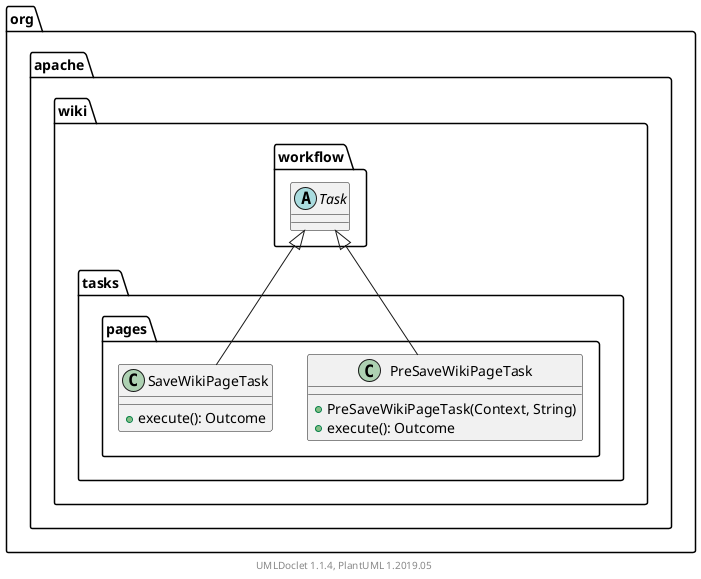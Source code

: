 @startuml

    namespace org.apache.wiki.tasks.pages {

        class PreSaveWikiPageTask [[PreSaveWikiPageTask.html]] {
            +PreSaveWikiPageTask(Context, String)
            +execute(): Outcome
        }

        class SaveWikiPageTask [[SaveWikiPageTask.html]] {
            +execute(): Outcome
        }

        abstract class org.apache.wiki.workflow.Task
        org.apache.wiki.workflow.Task <|-- PreSaveWikiPageTask

        org.apache.wiki.workflow.Task <|-- SaveWikiPageTask

    }


    center footer UMLDoclet 1.1.4, PlantUML 1.2019.05
@enduml
